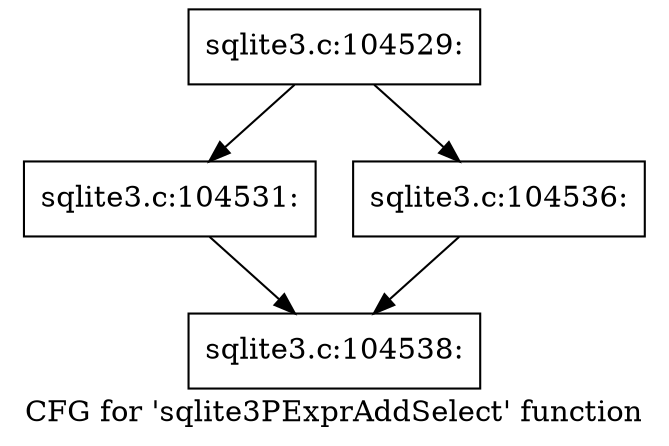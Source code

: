 digraph "CFG for 'sqlite3PExprAddSelect' function" {
	label="CFG for 'sqlite3PExprAddSelect' function";

	Node0x55c0fa0e1440 [shape=record,label="{sqlite3.c:104529:}"];
	Node0x55c0fa0e1440 -> Node0x55c0fa0e99f0;
	Node0x55c0fa0e1440 -> Node0x55c0fa0e9a90;
	Node0x55c0fa0e99f0 [shape=record,label="{sqlite3.c:104531:}"];
	Node0x55c0fa0e99f0 -> Node0x55c0fa0e9a40;
	Node0x55c0fa0e9a90 [shape=record,label="{sqlite3.c:104536:}"];
	Node0x55c0fa0e9a90 -> Node0x55c0fa0e9a40;
	Node0x55c0fa0e9a40 [shape=record,label="{sqlite3.c:104538:}"];
}
